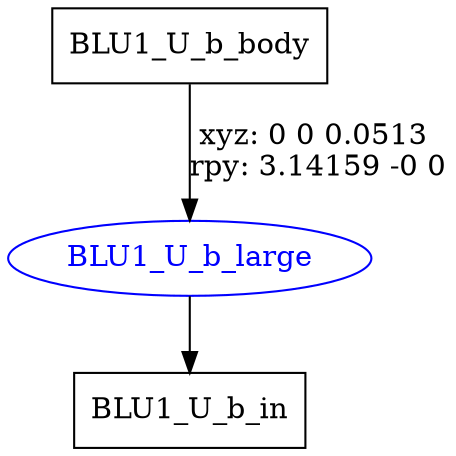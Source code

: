 digraph G {
node [shape=box];
"BLU1_U_b_body" [label="BLU1_U_b_body"];
"BLU1_U_b_in" [label="BLU1_U_b_in"];
node [shape=ellipse, color=blue, fontcolor=blue];
"BLU1_U_b_body" -> "BLU1_U_b_large" [label="xyz: 0 0 0.0513 \nrpy: 3.14159 -0 0"]
"BLU1_U_b_large" -> "BLU1_U_b_in"
}
